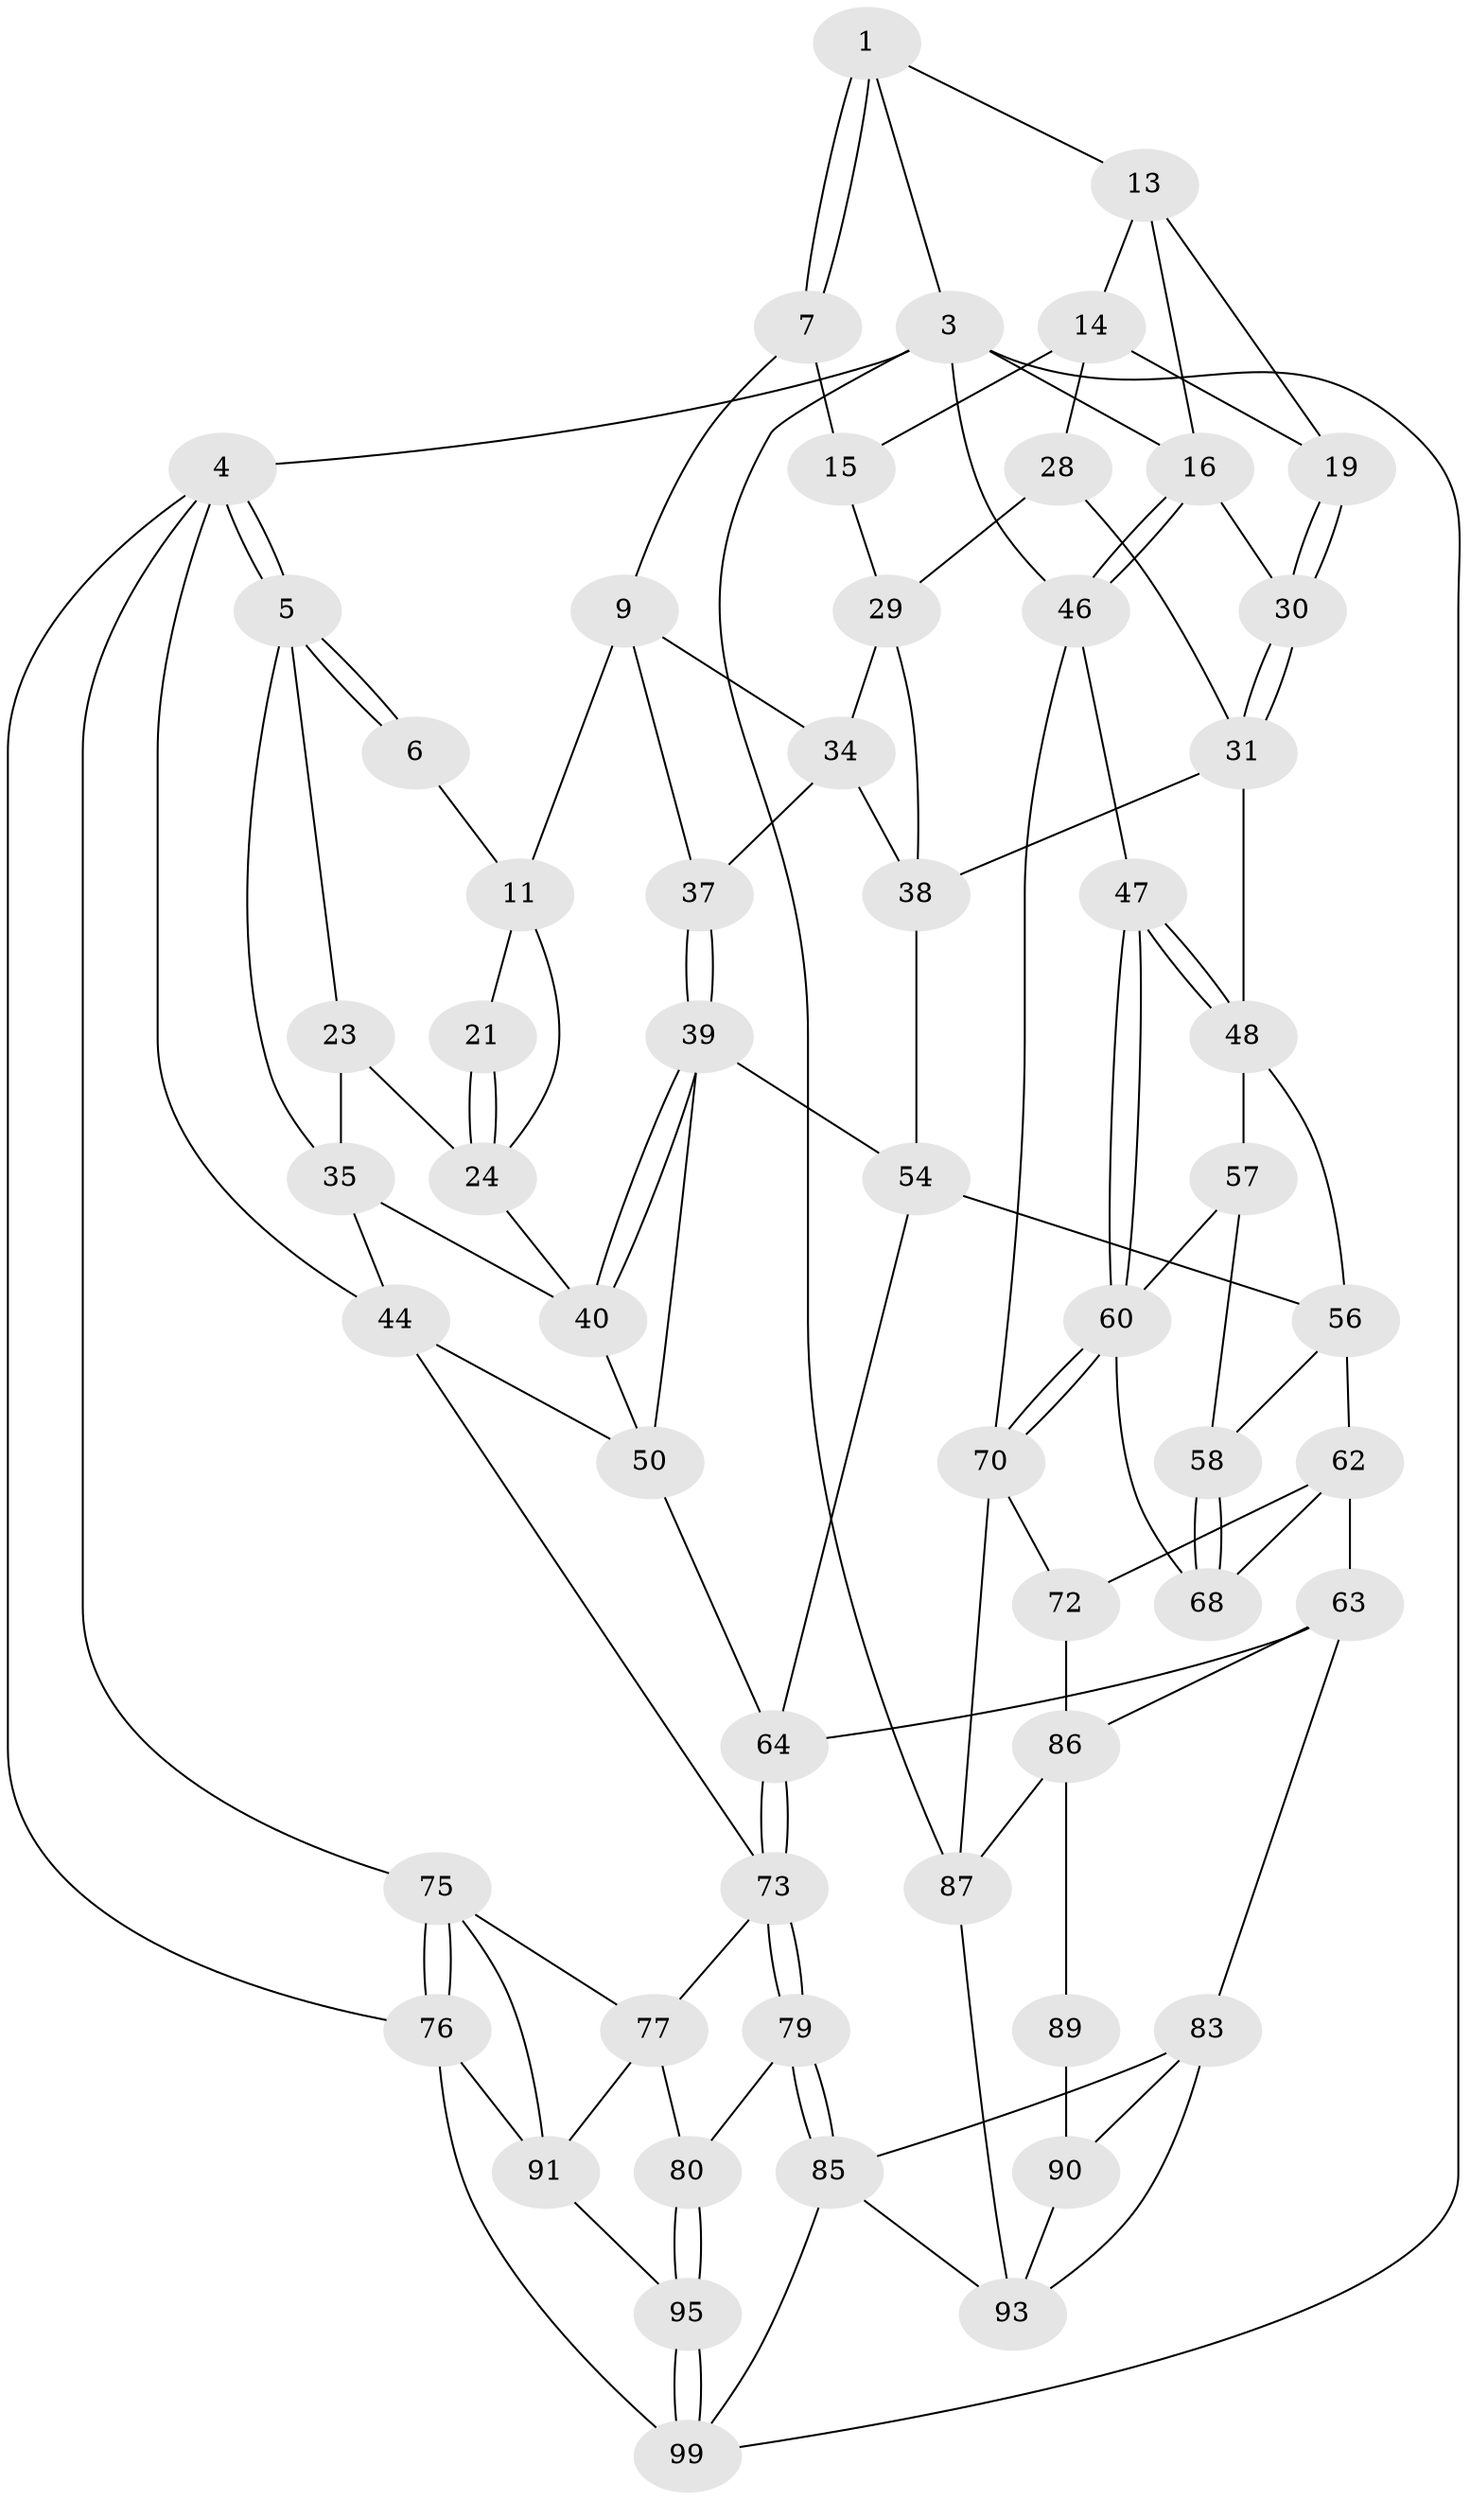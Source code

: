 // original degree distribution, {3: 0.0297029702970297, 4: 0.2079207920792079, 5: 0.5643564356435643, 6: 0.19801980198019803}
// Generated by graph-tools (version 1.1) at 2025/11/02/21/25 10:11:13]
// undirected, 58 vertices, 125 edges
graph export_dot {
graph [start="1"]
  node [color=gray90,style=filled];
  1 [pos="+0.6426348265874591+0",super="+2"];
  3 [pos="+1+0",super="+66"];
  4 [pos="+0+0",super="+45"];
  5 [pos="+0+0",super="+22"];
  6 [pos="+0.34240377966106356+0"];
  7 [pos="+0.6375825539392067+0",super="+8"];
  9 [pos="+0.4206968450119277+0.13052704022784506",super="+10"];
  11 [pos="+0.3837299373223975+0.11192242188679953",super="+12"];
  13 [pos="+0.8143154609190111+0.0148671173750793",super="+18"];
  14 [pos="+0.7787510763165123+0.07686501875174999",super="+20"];
  15 [pos="+0.633590701805805+0.0729138048554555",super="+27"];
  16 [pos="+1+0.14394238938806192",super="+17"];
  19 [pos="+0.8122479363295916+0.1527076553854925"];
  21 [pos="+0.2905252597237375+0.07113377812817043"];
  23 [pos="+0.26453673783251197+0.07298083513672517",super="+25"];
  24 [pos="+0.22540754590284878+0.1844801074405294",super="+26"];
  28 [pos="+0.7574701880335696+0.15766209360042785"];
  29 [pos="+0.6493123728089769+0.14020184092236113",super="+33"];
  30 [pos="+0.876367341823292+0.18775929897970808"];
  31 [pos="+0.7841128992065772+0.3278277393976682",super="+32"];
  34 [pos="+0.5456680975581879+0.19300771669804115",super="+36"];
  35 [pos="+0.12539270328566599+0.16643325905547257",super="+42"];
  37 [pos="+0.40009084597099337+0.28042490644695717"];
  38 [pos="+0.659074842388164+0.2866873168138249",super="+43"];
  39 [pos="+0.37489807042195467+0.32431693079030277",super="+53"];
  40 [pos="+0.2634042499046738+0.23596190665157343",super="+41"];
  44 [pos="+0+0.42472197520459776",super="+52"];
  46 [pos="+1+0.30859252346922744",super="+67"];
  47 [pos="+0.9778144496297998+0.38557407443267694"];
  48 [pos="+0.8521495360863293+0.3965361651861007",super="+49"];
  50 [pos="+0.22720362122038495+0.4814956656468773",super="+51"];
  54 [pos="+0.5600177002432548+0.4419451232571924",super="+55"];
  56 [pos="+0.6770926820546436+0.4433975795020862",super="+59"];
  57 [pos="+0.8462449188950384+0.414733733580123"];
  58 [pos="+0.7870503105334243+0.5281723133478624"];
  60 [pos="+0.9253397410062274+0.5948398370800819",super="+61"];
  62 [pos="+0.604372995064434+0.6181437387209984",super="+69"];
  63 [pos="+0.5731077013155671+0.6218481322722902",super="+82"];
  64 [pos="+0.5572905942929525+0.6118899340904377",super="+65"];
  68 [pos="+0.8265012092870015+0.6166572407707939"];
  70 [pos="+1+0.775403599168397",super="+71"];
  72 [pos="+0.8010672944105998+0.6819166951377921"];
  73 [pos="+0.40338517053569345+0.6825761560450225",super="+74"];
  75 [pos="+0+0.7516533861534006",super="+78"];
  76 [pos="+0+1"];
  77 [pos="+0.20419100976394375+0.6092130053882842",super="+81"];
  79 [pos="+0.39389792684882047+0.8583837723059624"];
  80 [pos="+0.25230626361586095+0.8667149046165855"];
  83 [pos="+0.5951142356784613+0.8225920405534799",super="+84"];
  85 [pos="+0.39472187808916104+0.8592342044947018",super="+101"];
  86 [pos="+0.735182941882912+0.7677662782196942",super="+88"];
  87 [pos="+0.8116588095645874+0.8901437689922681",super="+97"];
  89 [pos="+0.7315430945650288+0.88803615712121"];
  90 [pos="+0.6302265645683627+0.8493262122574977",super="+92"];
  91 [pos="+0.09718828716055336+0.8392470531862469",super="+94"];
  93 [pos="+0.6101279798558142+1",super="+98"];
  95 [pos="+0.22754344304040028+0.9294224051573948",super="+96"];
  99 [pos="+0.1948963928878728+1",super="+100"];
  1 -- 7;
  1 -- 7;
  1 -- 3;
  1 -- 13;
  3 -- 4;
  3 -- 16;
  3 -- 99;
  3 -- 46;
  3 -- 87;
  4 -- 5;
  4 -- 5;
  4 -- 76;
  4 -- 75;
  4 -- 44;
  5 -- 6;
  5 -- 6;
  5 -- 35;
  5 -- 23;
  6 -- 11;
  7 -- 15 [weight=2];
  7 -- 9;
  9 -- 34;
  9 -- 11;
  9 -- 37;
  11 -- 24;
  11 -- 21;
  13 -- 14;
  13 -- 16;
  13 -- 19;
  14 -- 15;
  14 -- 19;
  14 -- 28;
  15 -- 29;
  16 -- 46;
  16 -- 46;
  16 -- 30;
  19 -- 30;
  19 -- 30;
  21 -- 24;
  21 -- 24;
  23 -- 24;
  23 -- 35;
  24 -- 40;
  28 -- 29;
  28 -- 31;
  29 -- 34;
  29 -- 38;
  30 -- 31;
  30 -- 31;
  31 -- 38;
  31 -- 48;
  34 -- 37;
  34 -- 38;
  35 -- 44;
  35 -- 40;
  37 -- 39;
  37 -- 39;
  38 -- 54;
  39 -- 40;
  39 -- 40;
  39 -- 50;
  39 -- 54;
  40 -- 50;
  44 -- 73;
  44 -- 50;
  46 -- 47;
  46 -- 70;
  47 -- 48;
  47 -- 48;
  47 -- 60;
  47 -- 60;
  48 -- 57;
  48 -- 56;
  50 -- 64;
  54 -- 56;
  54 -- 64;
  56 -- 58;
  56 -- 62;
  57 -- 58;
  57 -- 60;
  58 -- 68;
  58 -- 68;
  60 -- 70;
  60 -- 70;
  60 -- 68;
  62 -- 63;
  62 -- 72;
  62 -- 68;
  63 -- 64;
  63 -- 83;
  63 -- 86;
  64 -- 73;
  64 -- 73;
  70 -- 72;
  70 -- 87;
  72 -- 86;
  73 -- 79;
  73 -- 79;
  73 -- 77;
  75 -- 76;
  75 -- 76;
  75 -- 91;
  75 -- 77;
  76 -- 91;
  76 -- 99;
  77 -- 80;
  77 -- 91;
  79 -- 80;
  79 -- 85;
  79 -- 85;
  80 -- 95;
  80 -- 95;
  83 -- 90;
  83 -- 85;
  83 -- 93;
  85 -- 99;
  85 -- 93;
  86 -- 89;
  86 -- 87;
  87 -- 93;
  89 -- 90 [weight=2];
  90 -- 93;
  91 -- 95;
  95 -- 99 [weight=2];
  95 -- 99;
}
